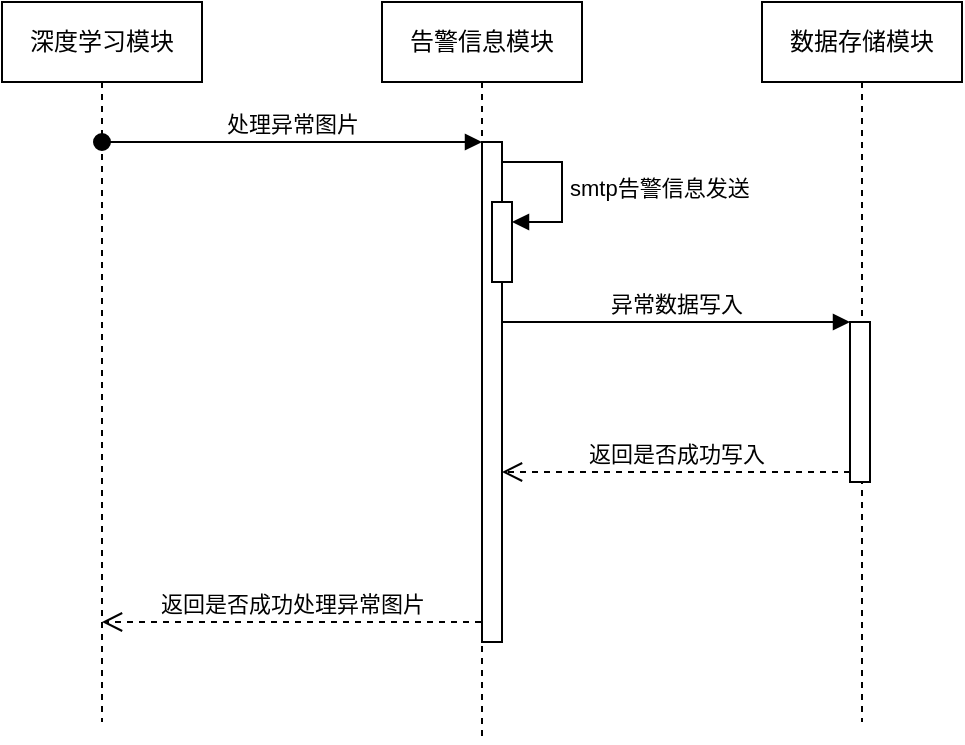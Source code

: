 <mxfile version="20.8.23" type="github">
  <diagram name="第 1 页" id="jpsIa23bHEWfU9797XSH">
    <mxGraphModel dx="945" dy="573" grid="1" gridSize="10" guides="1" tooltips="1" connect="1" arrows="1" fold="1" page="1" pageScale="1" pageWidth="827" pageHeight="1169" math="0" shadow="0">
      <root>
        <mxCell id="0" />
        <mxCell id="1" parent="0" />
        <mxCell id="4uKCOGsk4xMse7QLZz0J-1" value="深度学习模块" style="shape=umlLifeline;perimeter=lifelinePerimeter;whiteSpace=wrap;html=1;container=1;dropTarget=0;collapsible=0;recursiveResize=0;outlineConnect=0;portConstraint=eastwest;newEdgeStyle={&quot;edgeStyle&quot;:&quot;elbowEdgeStyle&quot;,&quot;elbow&quot;:&quot;vertical&quot;,&quot;curved&quot;:0,&quot;rounded&quot;:0};" vertex="1" parent="1">
          <mxGeometry x="160" y="40" width="100" height="360" as="geometry" />
        </mxCell>
        <mxCell id="4uKCOGsk4xMse7QLZz0J-2" value="告警信息模块" style="shape=umlLifeline;perimeter=lifelinePerimeter;whiteSpace=wrap;html=1;container=1;dropTarget=0;collapsible=0;recursiveResize=0;outlineConnect=0;portConstraint=eastwest;newEdgeStyle={&quot;edgeStyle&quot;:&quot;elbowEdgeStyle&quot;,&quot;elbow&quot;:&quot;vertical&quot;,&quot;curved&quot;:0,&quot;rounded&quot;:0};" vertex="1" parent="1">
          <mxGeometry x="350" y="40" width="100" height="370" as="geometry" />
        </mxCell>
        <mxCell id="4uKCOGsk4xMse7QLZz0J-10" value="" style="html=1;points=[];perimeter=orthogonalPerimeter;outlineConnect=0;targetShapes=umlLifeline;portConstraint=eastwest;newEdgeStyle={&quot;edgeStyle&quot;:&quot;elbowEdgeStyle&quot;,&quot;elbow&quot;:&quot;vertical&quot;,&quot;curved&quot;:0,&quot;rounded&quot;:0};" vertex="1" parent="4uKCOGsk4xMse7QLZz0J-2">
          <mxGeometry x="50" y="70" width="10" height="250" as="geometry" />
        </mxCell>
        <mxCell id="4uKCOGsk4xMse7QLZz0J-12" value="" style="html=1;points=[];perimeter=orthogonalPerimeter;outlineConnect=0;targetShapes=umlLifeline;portConstraint=eastwest;newEdgeStyle={&quot;edgeStyle&quot;:&quot;elbowEdgeStyle&quot;,&quot;elbow&quot;:&quot;vertical&quot;,&quot;curved&quot;:0,&quot;rounded&quot;:0};" vertex="1" parent="4uKCOGsk4xMse7QLZz0J-2">
          <mxGeometry x="55" y="100" width="10" height="40" as="geometry" />
        </mxCell>
        <mxCell id="4uKCOGsk4xMse7QLZz0J-13" value="smtp告警信息发送" style="html=1;align=left;spacingLeft=2;endArrow=block;rounded=0;edgeStyle=orthogonalEdgeStyle;curved=0;rounded=0;" edge="1" target="4uKCOGsk4xMse7QLZz0J-12" parent="4uKCOGsk4xMse7QLZz0J-2">
          <mxGeometry relative="1" as="geometry">
            <mxPoint x="60" y="80" as="sourcePoint" />
            <Array as="points">
              <mxPoint x="90" y="110" />
            </Array>
          </mxGeometry>
        </mxCell>
        <mxCell id="4uKCOGsk4xMse7QLZz0J-3" value="数据存储模块" style="shape=umlLifeline;perimeter=lifelinePerimeter;whiteSpace=wrap;html=1;container=1;dropTarget=0;collapsible=0;recursiveResize=0;outlineConnect=0;portConstraint=eastwest;newEdgeStyle={&quot;edgeStyle&quot;:&quot;elbowEdgeStyle&quot;,&quot;elbow&quot;:&quot;vertical&quot;,&quot;curved&quot;:0,&quot;rounded&quot;:0};" vertex="1" parent="1">
          <mxGeometry x="540" y="40" width="100" height="360" as="geometry" />
        </mxCell>
        <mxCell id="4uKCOGsk4xMse7QLZz0J-14" value="" style="html=1;points=[];perimeter=orthogonalPerimeter;outlineConnect=0;targetShapes=umlLifeline;portConstraint=eastwest;newEdgeStyle={&quot;edgeStyle&quot;:&quot;elbowEdgeStyle&quot;,&quot;elbow&quot;:&quot;vertical&quot;,&quot;curved&quot;:0,&quot;rounded&quot;:0};" vertex="1" parent="4uKCOGsk4xMse7QLZz0J-3">
          <mxGeometry x="44" y="160" width="10" height="80" as="geometry" />
        </mxCell>
        <mxCell id="4uKCOGsk4xMse7QLZz0J-16" value="返回是否成功写入" style="html=1;verticalAlign=bottom;endArrow=open;dashed=1;endSize=8;edgeStyle=elbowEdgeStyle;elbow=vertical;curved=0;rounded=0;" edge="1" source="4uKCOGsk4xMse7QLZz0J-14" parent="4uKCOGsk4xMse7QLZz0J-3">
          <mxGeometry x="0.004" relative="1" as="geometry">
            <mxPoint x="-130" y="235" as="targetPoint" />
            <mxPoint as="offset" />
          </mxGeometry>
        </mxCell>
        <mxCell id="4uKCOGsk4xMse7QLZz0J-11" value="处理异常图片" style="html=1;verticalAlign=bottom;startArrow=oval;endArrow=block;startSize=8;edgeStyle=elbowEdgeStyle;elbow=vertical;curved=0;rounded=0;" edge="1" target="4uKCOGsk4xMse7QLZz0J-10" parent="1" source="4uKCOGsk4xMse7QLZz0J-1">
          <mxGeometry relative="1" as="geometry">
            <mxPoint x="340" y="110" as="sourcePoint" />
            <Array as="points">
              <mxPoint x="300" y="110" />
            </Array>
          </mxGeometry>
        </mxCell>
        <mxCell id="4uKCOGsk4xMse7QLZz0J-15" value="异常数据写入" style="html=1;verticalAlign=bottom;endArrow=block;edgeStyle=elbowEdgeStyle;elbow=vertical;curved=0;rounded=0;" edge="1" target="4uKCOGsk4xMse7QLZz0J-14" parent="1" source="4uKCOGsk4xMse7QLZz0J-10">
          <mxGeometry relative="1" as="geometry">
            <mxPoint x="414" y="200" as="sourcePoint" />
            <Array as="points">
              <mxPoint x="500" y="200" />
            </Array>
          </mxGeometry>
        </mxCell>
        <mxCell id="4uKCOGsk4xMse7QLZz0J-17" value="返回是否成功处理异常图片" style="html=1;verticalAlign=bottom;endArrow=open;dashed=1;endSize=8;edgeStyle=elbowEdgeStyle;elbow=vertical;curved=0;rounded=0;" edge="1" parent="1" source="4uKCOGsk4xMse7QLZz0J-2" target="4uKCOGsk4xMse7QLZz0J-1">
          <mxGeometry relative="1" as="geometry">
            <mxPoint x="360" y="320" as="sourcePoint" />
            <mxPoint x="280" y="320" as="targetPoint" />
            <Array as="points">
              <mxPoint x="300" y="350" />
            </Array>
          </mxGeometry>
        </mxCell>
      </root>
    </mxGraphModel>
  </diagram>
</mxfile>
